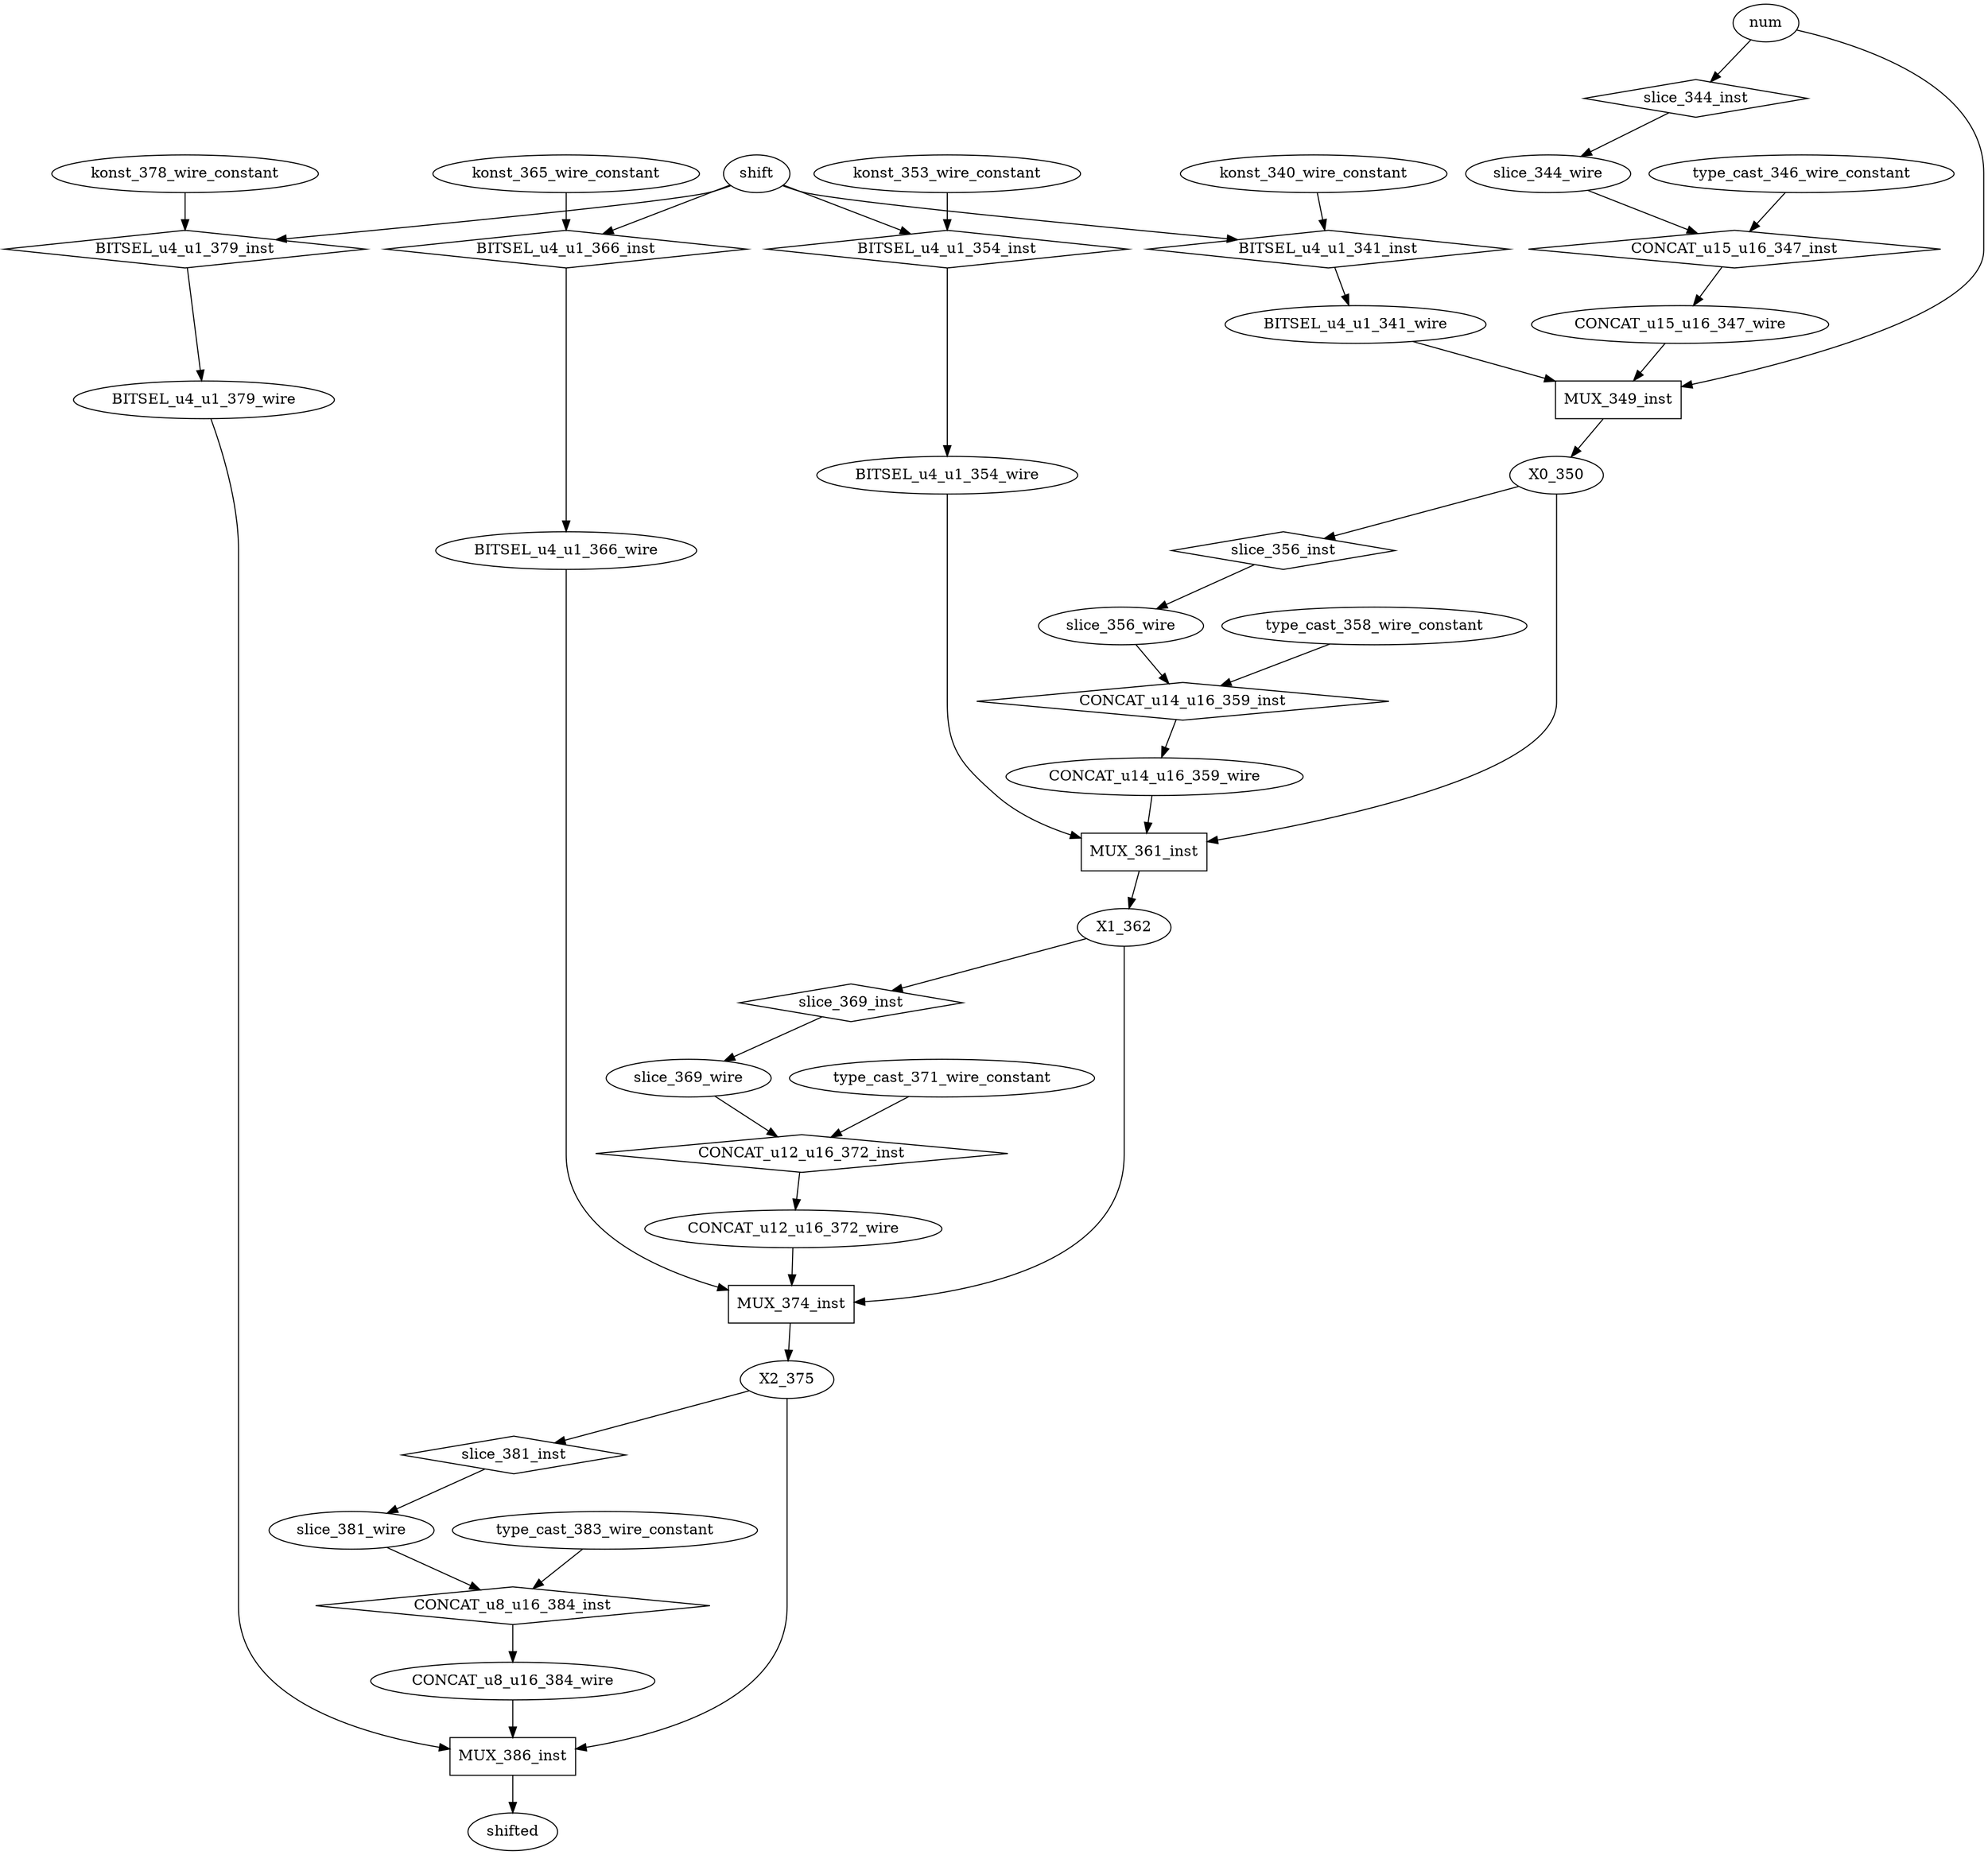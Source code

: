 digraph data_path {
  BITSEL_u4_u1_341_wire [shape=ellipse];
  BITSEL_u4_u1_354_wire [shape=ellipse];
  BITSEL_u4_u1_366_wire [shape=ellipse];
  BITSEL_u4_u1_379_wire [shape=ellipse];
  CONCAT_u12_u16_372_wire [shape=ellipse];
  CONCAT_u14_u16_359_wire [shape=ellipse];
  CONCAT_u15_u16_347_wire [shape=ellipse];
  CONCAT_u8_u16_384_wire [shape=ellipse];
  X0_350 [shape=ellipse];
  X1_362 [shape=ellipse];
  X2_375 [shape=ellipse];
  konst_340_wire_constant [shape=ellipse];
  konst_353_wire_constant [shape=ellipse];
  konst_365_wire_constant [shape=ellipse];
  konst_378_wire_constant [shape=ellipse];
  slice_344_wire [shape=ellipse];
  slice_356_wire [shape=ellipse];
  slice_369_wire [shape=ellipse];
  slice_381_wire [shape=ellipse];
  type_cast_346_wire_constant [shape=ellipse];
  type_cast_358_wire_constant [shape=ellipse];
  type_cast_371_wire_constant [shape=ellipse];
  type_cast_383_wire_constant [shape=ellipse];
  BITSEL_u4_u1_341_inst [shape=diamond];
shift  -> BITSEL_u4_u1_341_inst;
konst_340_wire_constant  -> BITSEL_u4_u1_341_inst;
BITSEL_u4_u1_341_inst -> BITSEL_u4_u1_341_wire;
  BITSEL_u4_u1_354_inst [shape=diamond];
shift  -> BITSEL_u4_u1_354_inst;
konst_353_wire_constant  -> BITSEL_u4_u1_354_inst;
BITSEL_u4_u1_354_inst -> BITSEL_u4_u1_354_wire;
  BITSEL_u4_u1_366_inst [shape=diamond];
shift  -> BITSEL_u4_u1_366_inst;
konst_365_wire_constant  -> BITSEL_u4_u1_366_inst;
BITSEL_u4_u1_366_inst -> BITSEL_u4_u1_366_wire;
  BITSEL_u4_u1_379_inst [shape=diamond];
shift  -> BITSEL_u4_u1_379_inst;
konst_378_wire_constant  -> BITSEL_u4_u1_379_inst;
BITSEL_u4_u1_379_inst -> BITSEL_u4_u1_379_wire;
  CONCAT_u12_u16_372_inst [shape=diamond];
slice_369_wire  -> CONCAT_u12_u16_372_inst;
type_cast_371_wire_constant  -> CONCAT_u12_u16_372_inst;
CONCAT_u12_u16_372_inst -> CONCAT_u12_u16_372_wire;
  CONCAT_u14_u16_359_inst [shape=diamond];
slice_356_wire  -> CONCAT_u14_u16_359_inst;
type_cast_358_wire_constant  -> CONCAT_u14_u16_359_inst;
CONCAT_u14_u16_359_inst -> CONCAT_u14_u16_359_wire;
  CONCAT_u15_u16_347_inst [shape=diamond];
slice_344_wire  -> CONCAT_u15_u16_347_inst;
type_cast_346_wire_constant  -> CONCAT_u15_u16_347_inst;
CONCAT_u15_u16_347_inst -> CONCAT_u15_u16_347_wire;
  CONCAT_u8_u16_384_inst [shape=diamond];
slice_381_wire  -> CONCAT_u8_u16_384_inst;
type_cast_383_wire_constant  -> CONCAT_u8_u16_384_inst;
CONCAT_u8_u16_384_inst -> CONCAT_u8_u16_384_wire;
  MUX_349_inst [shape=rectangle];
BITSEL_u4_u1_341_wire  -> MUX_349_inst;
CONCAT_u15_u16_347_wire  -> MUX_349_inst;
num  -> MUX_349_inst;
MUX_349_inst -> X0_350;
  MUX_361_inst [shape=rectangle];
BITSEL_u4_u1_354_wire  -> MUX_361_inst;
CONCAT_u14_u16_359_wire  -> MUX_361_inst;
X0_350  -> MUX_361_inst;
MUX_361_inst -> X1_362;
  MUX_374_inst [shape=rectangle];
BITSEL_u4_u1_366_wire  -> MUX_374_inst;
CONCAT_u12_u16_372_wire  -> MUX_374_inst;
X1_362  -> MUX_374_inst;
MUX_374_inst -> X2_375;
  MUX_386_inst [shape=rectangle];
BITSEL_u4_u1_379_wire  -> MUX_386_inst;
CONCAT_u8_u16_384_wire  -> MUX_386_inst;
X2_375  -> MUX_386_inst;
MUX_386_inst -> shifted;
  slice_344_inst [shape=diamond];
num  -> slice_344_inst;
slice_344_inst -> slice_344_wire;
  slice_356_inst [shape=diamond];
X0_350  -> slice_356_inst;
slice_356_inst -> slice_356_wire;
  slice_369_inst [shape=diamond];
X1_362  -> slice_369_inst;
slice_369_inst -> slice_369_wire;
  slice_381_inst [shape=diamond];
X2_375  -> slice_381_inst;
slice_381_inst -> slice_381_wire;
}
